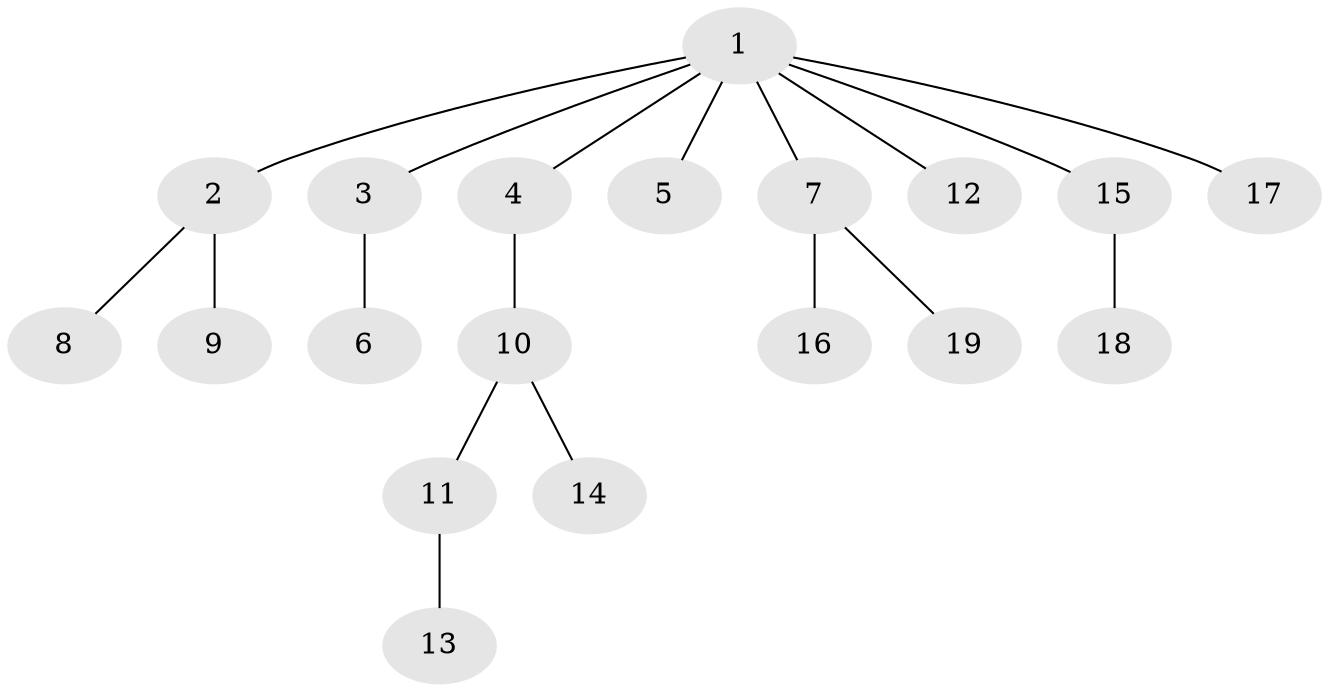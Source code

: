 // original degree distribution, {7: 0.016129032258064516, 5: 0.04838709677419355, 3: 0.0967741935483871, 2: 0.24193548387096775, 4: 0.08064516129032258, 1: 0.5161290322580645}
// Generated by graph-tools (version 1.1) at 2025/51/03/04/25 22:51:49]
// undirected, 19 vertices, 18 edges
graph export_dot {
  node [color=gray90,style=filled];
  1;
  2;
  3;
  4;
  5;
  6;
  7;
  8;
  9;
  10;
  11;
  12;
  13;
  14;
  15;
  16;
  17;
  18;
  19;
  1 -- 2 [weight=1.0];
  1 -- 3 [weight=1.0];
  1 -- 4 [weight=1.0];
  1 -- 5 [weight=1.0];
  1 -- 7 [weight=1.0];
  1 -- 12 [weight=1.0];
  1 -- 15 [weight=1.0];
  1 -- 17 [weight=1.0];
  2 -- 8 [weight=1.0];
  2 -- 9 [weight=1.0];
  3 -- 6 [weight=1.0];
  4 -- 10 [weight=1.0];
  7 -- 16 [weight=2.0];
  7 -- 19 [weight=1.0];
  10 -- 11 [weight=1.0];
  10 -- 14 [weight=1.0];
  11 -- 13 [weight=3.0];
  15 -- 18 [weight=1.0];
}
